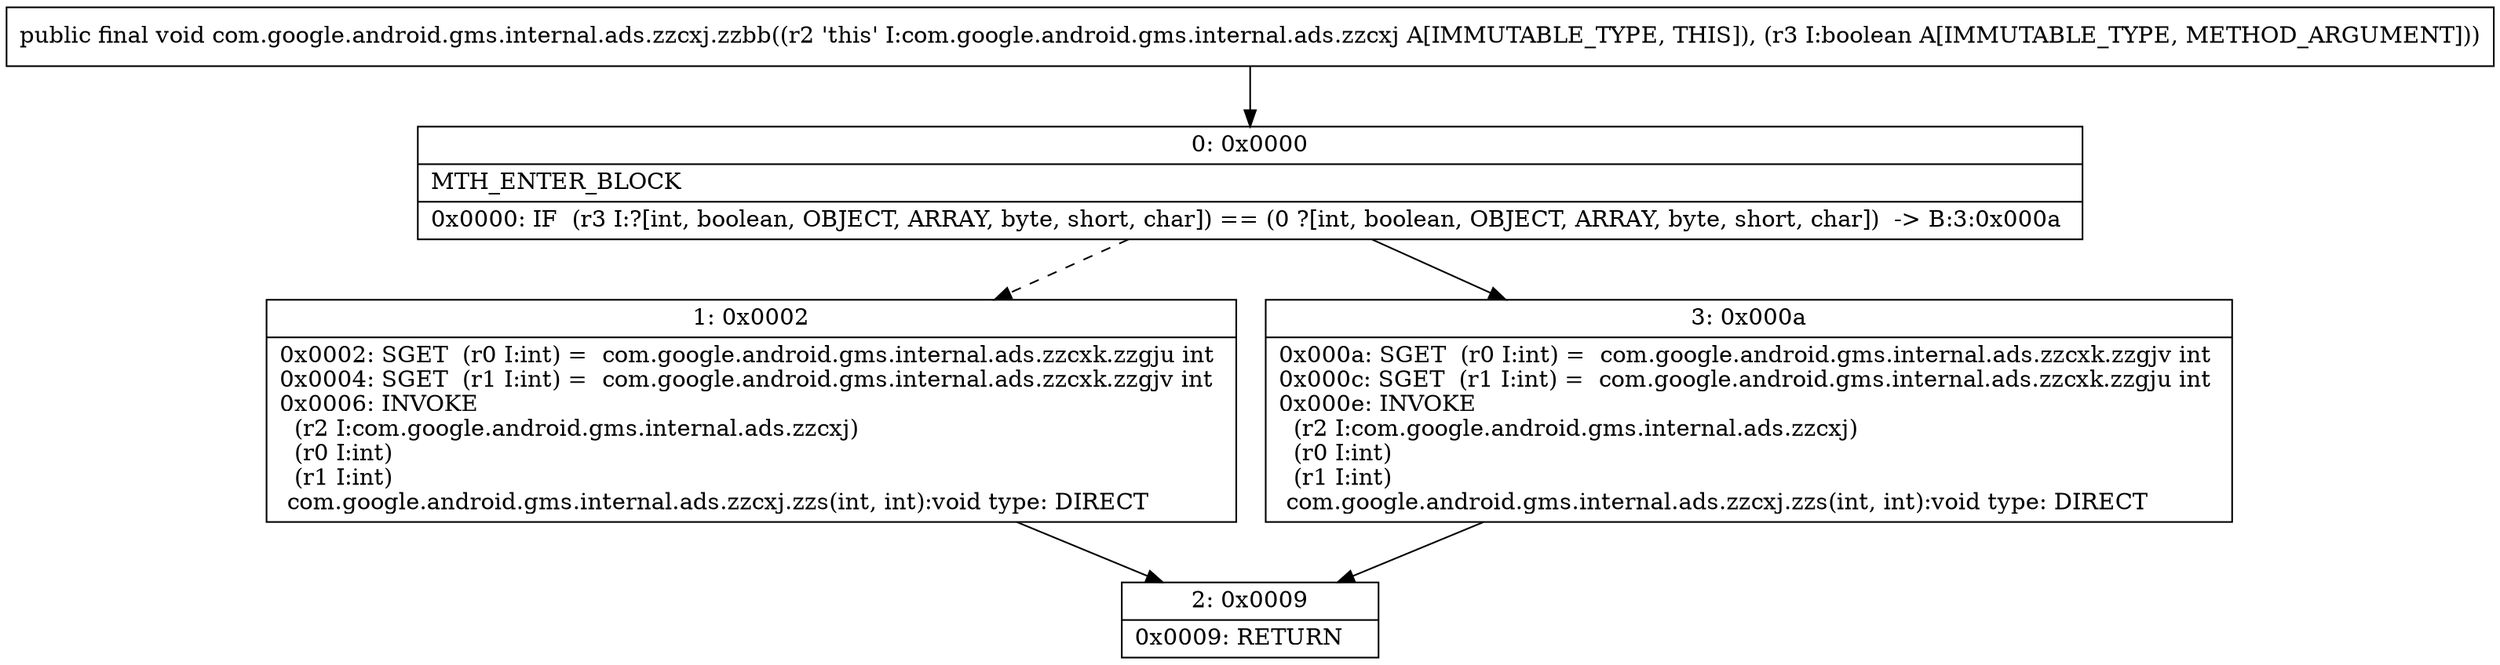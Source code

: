 digraph "CFG forcom.google.android.gms.internal.ads.zzcxj.zzbb(Z)V" {
Node_0 [shape=record,label="{0\:\ 0x0000|MTH_ENTER_BLOCK\l|0x0000: IF  (r3 I:?[int, boolean, OBJECT, ARRAY, byte, short, char]) == (0 ?[int, boolean, OBJECT, ARRAY, byte, short, char])  \-\> B:3:0x000a \l}"];
Node_1 [shape=record,label="{1\:\ 0x0002|0x0002: SGET  (r0 I:int) =  com.google.android.gms.internal.ads.zzcxk.zzgju int \l0x0004: SGET  (r1 I:int) =  com.google.android.gms.internal.ads.zzcxk.zzgjv int \l0x0006: INVOKE  \l  (r2 I:com.google.android.gms.internal.ads.zzcxj)\l  (r0 I:int)\l  (r1 I:int)\l com.google.android.gms.internal.ads.zzcxj.zzs(int, int):void type: DIRECT \l}"];
Node_2 [shape=record,label="{2\:\ 0x0009|0x0009: RETURN   \l}"];
Node_3 [shape=record,label="{3\:\ 0x000a|0x000a: SGET  (r0 I:int) =  com.google.android.gms.internal.ads.zzcxk.zzgjv int \l0x000c: SGET  (r1 I:int) =  com.google.android.gms.internal.ads.zzcxk.zzgju int \l0x000e: INVOKE  \l  (r2 I:com.google.android.gms.internal.ads.zzcxj)\l  (r0 I:int)\l  (r1 I:int)\l com.google.android.gms.internal.ads.zzcxj.zzs(int, int):void type: DIRECT \l}"];
MethodNode[shape=record,label="{public final void com.google.android.gms.internal.ads.zzcxj.zzbb((r2 'this' I:com.google.android.gms.internal.ads.zzcxj A[IMMUTABLE_TYPE, THIS]), (r3 I:boolean A[IMMUTABLE_TYPE, METHOD_ARGUMENT])) }"];
MethodNode -> Node_0;
Node_0 -> Node_1[style=dashed];
Node_0 -> Node_3;
Node_1 -> Node_2;
Node_3 -> Node_2;
}

